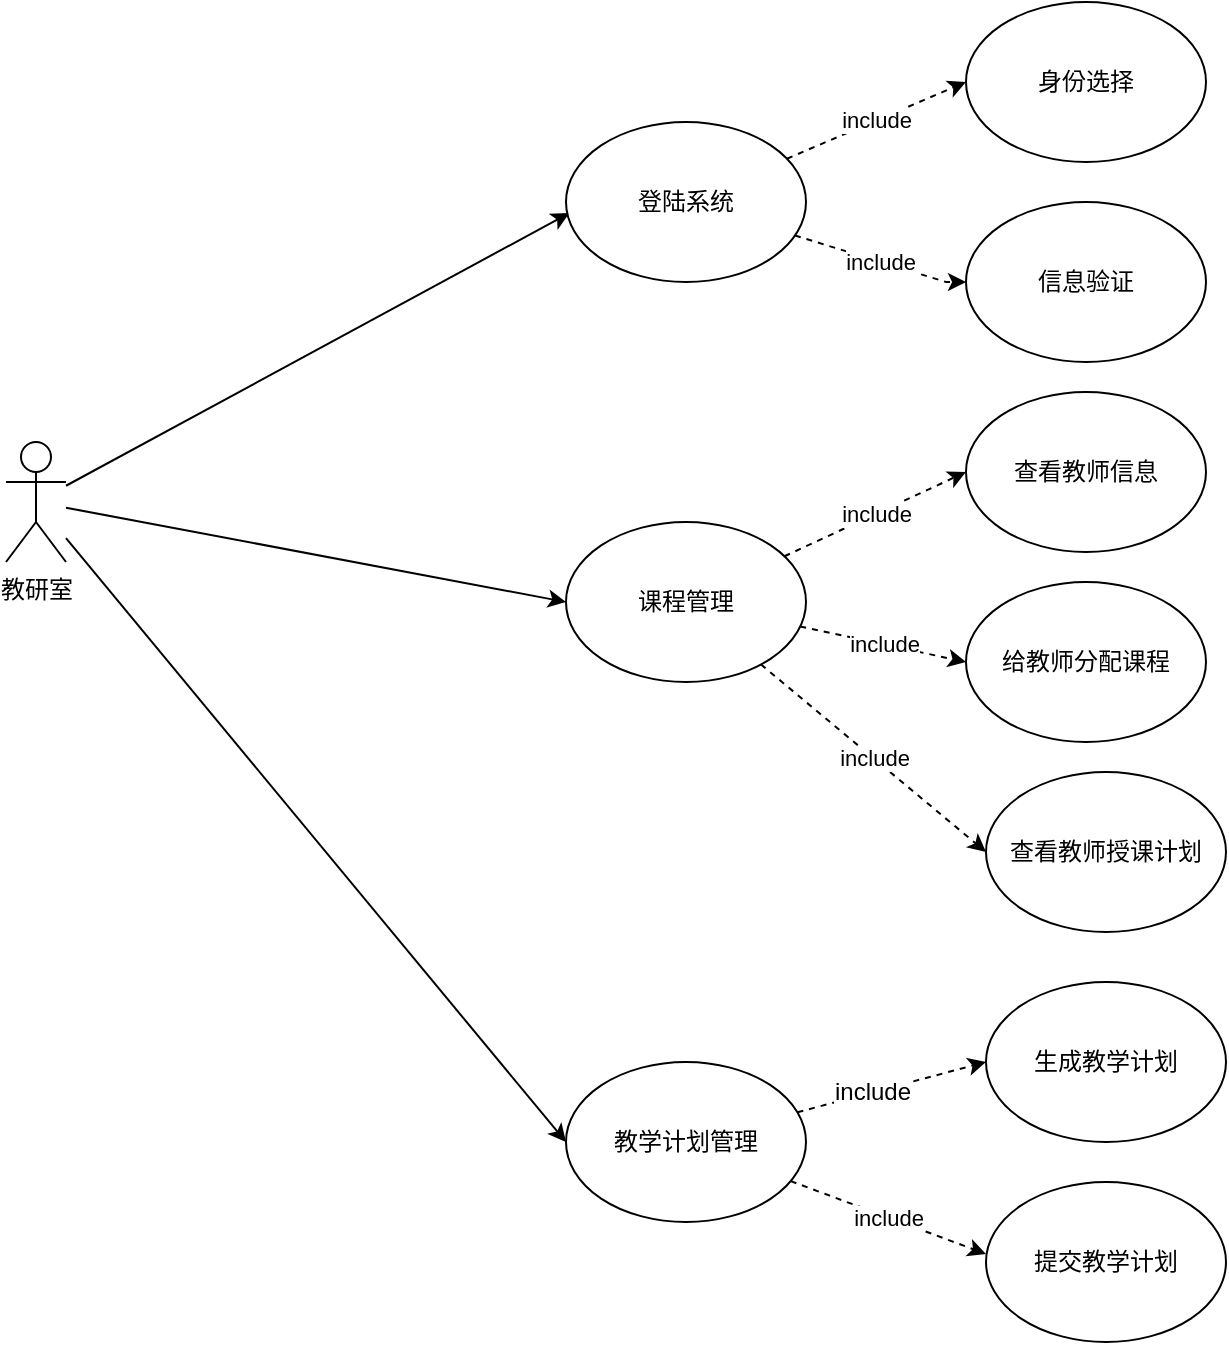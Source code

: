 <mxfile version="12.2.2" type="device" pages="1"><diagram id="0ynSGxwOCgiMnna5KlFq" name="第 1 页"><mxGraphModel dx="1088" dy="660" grid="1" gridSize="10" guides="1" tooltips="1" connect="1" arrows="1" fold="1" page="1" pageScale="1" pageWidth="1654" pageHeight="2336" math="0" shadow="0"><root><mxCell id="0"/><mxCell id="1" parent="0"/><mxCell id="Y7FoRUhyoiehK46yFgZB-7" style="rounded=0;orthogonalLoop=1;jettySize=auto;html=1;entryX=0.014;entryY=0.569;entryDx=0;entryDy=0;entryPerimeter=0;" edge="1" parent="1" source="Y7FoRUhyoiehK46yFgZB-1" target="Y7FoRUhyoiehK46yFgZB-2"><mxGeometry relative="1" as="geometry"/></mxCell><mxCell id="Y7FoRUhyoiehK46yFgZB-8" style="edgeStyle=none;rounded=0;orthogonalLoop=1;jettySize=auto;html=1;entryX=0;entryY=0.5;entryDx=0;entryDy=0;" edge="1" parent="1" source="Y7FoRUhyoiehK46yFgZB-1" target="Y7FoRUhyoiehK46yFgZB-3"><mxGeometry relative="1" as="geometry"/></mxCell><mxCell id="Y7FoRUhyoiehK46yFgZB-9" style="edgeStyle=none;rounded=0;orthogonalLoop=1;jettySize=auto;html=1;entryX=0;entryY=0.5;entryDx=0;entryDy=0;" edge="1" parent="1" source="Y7FoRUhyoiehK46yFgZB-1" target="Y7FoRUhyoiehK46yFgZB-4"><mxGeometry relative="1" as="geometry"/></mxCell><mxCell id="Y7FoRUhyoiehK46yFgZB-1" value="教研室" style="shape=umlActor;verticalLabelPosition=bottom;labelBackgroundColor=#ffffff;verticalAlign=top;html=1;outlineConnect=0;" vertex="1" parent="1"><mxGeometry x="140" y="310" width="30" height="60" as="geometry"/></mxCell><mxCell id="Y7FoRUhyoiehK46yFgZB-12" value="include" style="edgeStyle=none;rounded=0;orthogonalLoop=1;jettySize=auto;html=1;dashed=1;" edge="1" parent="1" source="Y7FoRUhyoiehK46yFgZB-2" target="Y7FoRUhyoiehK46yFgZB-11"><mxGeometry relative="1" as="geometry"><Array as="points"><mxPoint x="610" y="230"/></Array></mxGeometry></mxCell><mxCell id="Y7FoRUhyoiehK46yFgZB-13" value="include" style="edgeStyle=none;rounded=0;orthogonalLoop=1;jettySize=auto;html=1;entryX=0;entryY=0.5;entryDx=0;entryDy=0;dashed=1;" edge="1" parent="1" source="Y7FoRUhyoiehK46yFgZB-2" target="Y7FoRUhyoiehK46yFgZB-10"><mxGeometry relative="1" as="geometry"/></mxCell><mxCell id="Y7FoRUhyoiehK46yFgZB-2" value="登陆系统" style="ellipse;whiteSpace=wrap;html=1;" vertex="1" parent="1"><mxGeometry x="420" y="150" width="120" height="80" as="geometry"/></mxCell><mxCell id="Y7FoRUhyoiehK46yFgZB-18" value="include" style="edgeStyle=none;rounded=0;orthogonalLoop=1;jettySize=auto;html=1;entryX=0;entryY=0.5;entryDx=0;entryDy=0;dashed=1;" edge="1" parent="1" source="Y7FoRUhyoiehK46yFgZB-3" target="Y7FoRUhyoiehK46yFgZB-15"><mxGeometry relative="1" as="geometry"/></mxCell><mxCell id="Y7FoRUhyoiehK46yFgZB-19" value="include" style="edgeStyle=none;rounded=0;orthogonalLoop=1;jettySize=auto;html=1;entryX=0;entryY=0.5;entryDx=0;entryDy=0;dashed=1;" edge="1" parent="1" source="Y7FoRUhyoiehK46yFgZB-3" target="Y7FoRUhyoiehK46yFgZB-16"><mxGeometry relative="1" as="geometry"/></mxCell><mxCell id="Y7FoRUhyoiehK46yFgZB-20" value="include" style="edgeStyle=none;rounded=0;orthogonalLoop=1;jettySize=auto;html=1;entryX=0;entryY=0.5;entryDx=0;entryDy=0;dashed=1;" edge="1" parent="1" source="Y7FoRUhyoiehK46yFgZB-3" target="Y7FoRUhyoiehK46yFgZB-17"><mxGeometry relative="1" as="geometry"/></mxCell><mxCell id="Y7FoRUhyoiehK46yFgZB-3" value="课程管理" style="ellipse;whiteSpace=wrap;html=1;" vertex="1" parent="1"><mxGeometry x="420" y="350" width="120" height="80" as="geometry"/></mxCell><mxCell id="Y7FoRUhyoiehK46yFgZB-22" style="edgeStyle=none;rounded=0;orthogonalLoop=1;jettySize=auto;html=1;entryX=0;entryY=0.5;entryDx=0;entryDy=0;dashed=1;" edge="1" parent="1" source="Y7FoRUhyoiehK46yFgZB-4" target="Y7FoRUhyoiehK46yFgZB-21"><mxGeometry relative="1" as="geometry"/></mxCell><mxCell id="Y7FoRUhyoiehK46yFgZB-26" value="include" style="text;html=1;resizable=0;points=[];align=center;verticalAlign=middle;labelBackgroundColor=#ffffff;" vertex="1" connectable="0" parent="Y7FoRUhyoiehK46yFgZB-22"><mxGeometry x="-0.207" y="1" relative="1" as="geometry"><mxPoint as="offset"/></mxGeometry></mxCell><mxCell id="Y7FoRUhyoiehK46yFgZB-25" value="include" style="edgeStyle=none;rounded=0;orthogonalLoop=1;jettySize=auto;html=1;entryX=0;entryY=0.45;entryDx=0;entryDy=0;entryPerimeter=0;dashed=1;" edge="1" parent="1" source="Y7FoRUhyoiehK46yFgZB-4" target="Y7FoRUhyoiehK46yFgZB-23"><mxGeometry relative="1" as="geometry"/></mxCell><mxCell id="Y7FoRUhyoiehK46yFgZB-4" value="教学计划管理" style="ellipse;whiteSpace=wrap;html=1;" vertex="1" parent="1"><mxGeometry x="420" y="620" width="120" height="80" as="geometry"/></mxCell><mxCell id="Y7FoRUhyoiehK46yFgZB-10" value="身份选择" style="ellipse;whiteSpace=wrap;html=1;" vertex="1" parent="1"><mxGeometry x="620" y="90" width="120" height="80" as="geometry"/></mxCell><mxCell id="Y7FoRUhyoiehK46yFgZB-11" value="信息验证" style="ellipse;whiteSpace=wrap;html=1;" vertex="1" parent="1"><mxGeometry x="620" y="190" width="120" height="80" as="geometry"/></mxCell><mxCell id="Y7FoRUhyoiehK46yFgZB-15" value="查看教师信息" style="ellipse;whiteSpace=wrap;html=1;" vertex="1" parent="1"><mxGeometry x="620" y="285" width="120" height="80" as="geometry"/></mxCell><mxCell id="Y7FoRUhyoiehK46yFgZB-16" value="给教师分配课程" style="ellipse;whiteSpace=wrap;html=1;" vertex="1" parent="1"><mxGeometry x="620" y="380" width="120" height="80" as="geometry"/></mxCell><mxCell id="Y7FoRUhyoiehK46yFgZB-17" value="查看教师授课计划" style="ellipse;whiteSpace=wrap;html=1;" vertex="1" parent="1"><mxGeometry x="630" y="475" width="120" height="80" as="geometry"/></mxCell><mxCell id="Y7FoRUhyoiehK46yFgZB-21" value="生成教学计划" style="ellipse;whiteSpace=wrap;html=1;" vertex="1" parent="1"><mxGeometry x="630" y="580" width="120" height="80" as="geometry"/></mxCell><mxCell id="Y7FoRUhyoiehK46yFgZB-23" value="提交教学计划" style="ellipse;whiteSpace=wrap;html=1;" vertex="1" parent="1"><mxGeometry x="630" y="680" width="120" height="80" as="geometry"/></mxCell></root></mxGraphModel></diagram></mxfile>